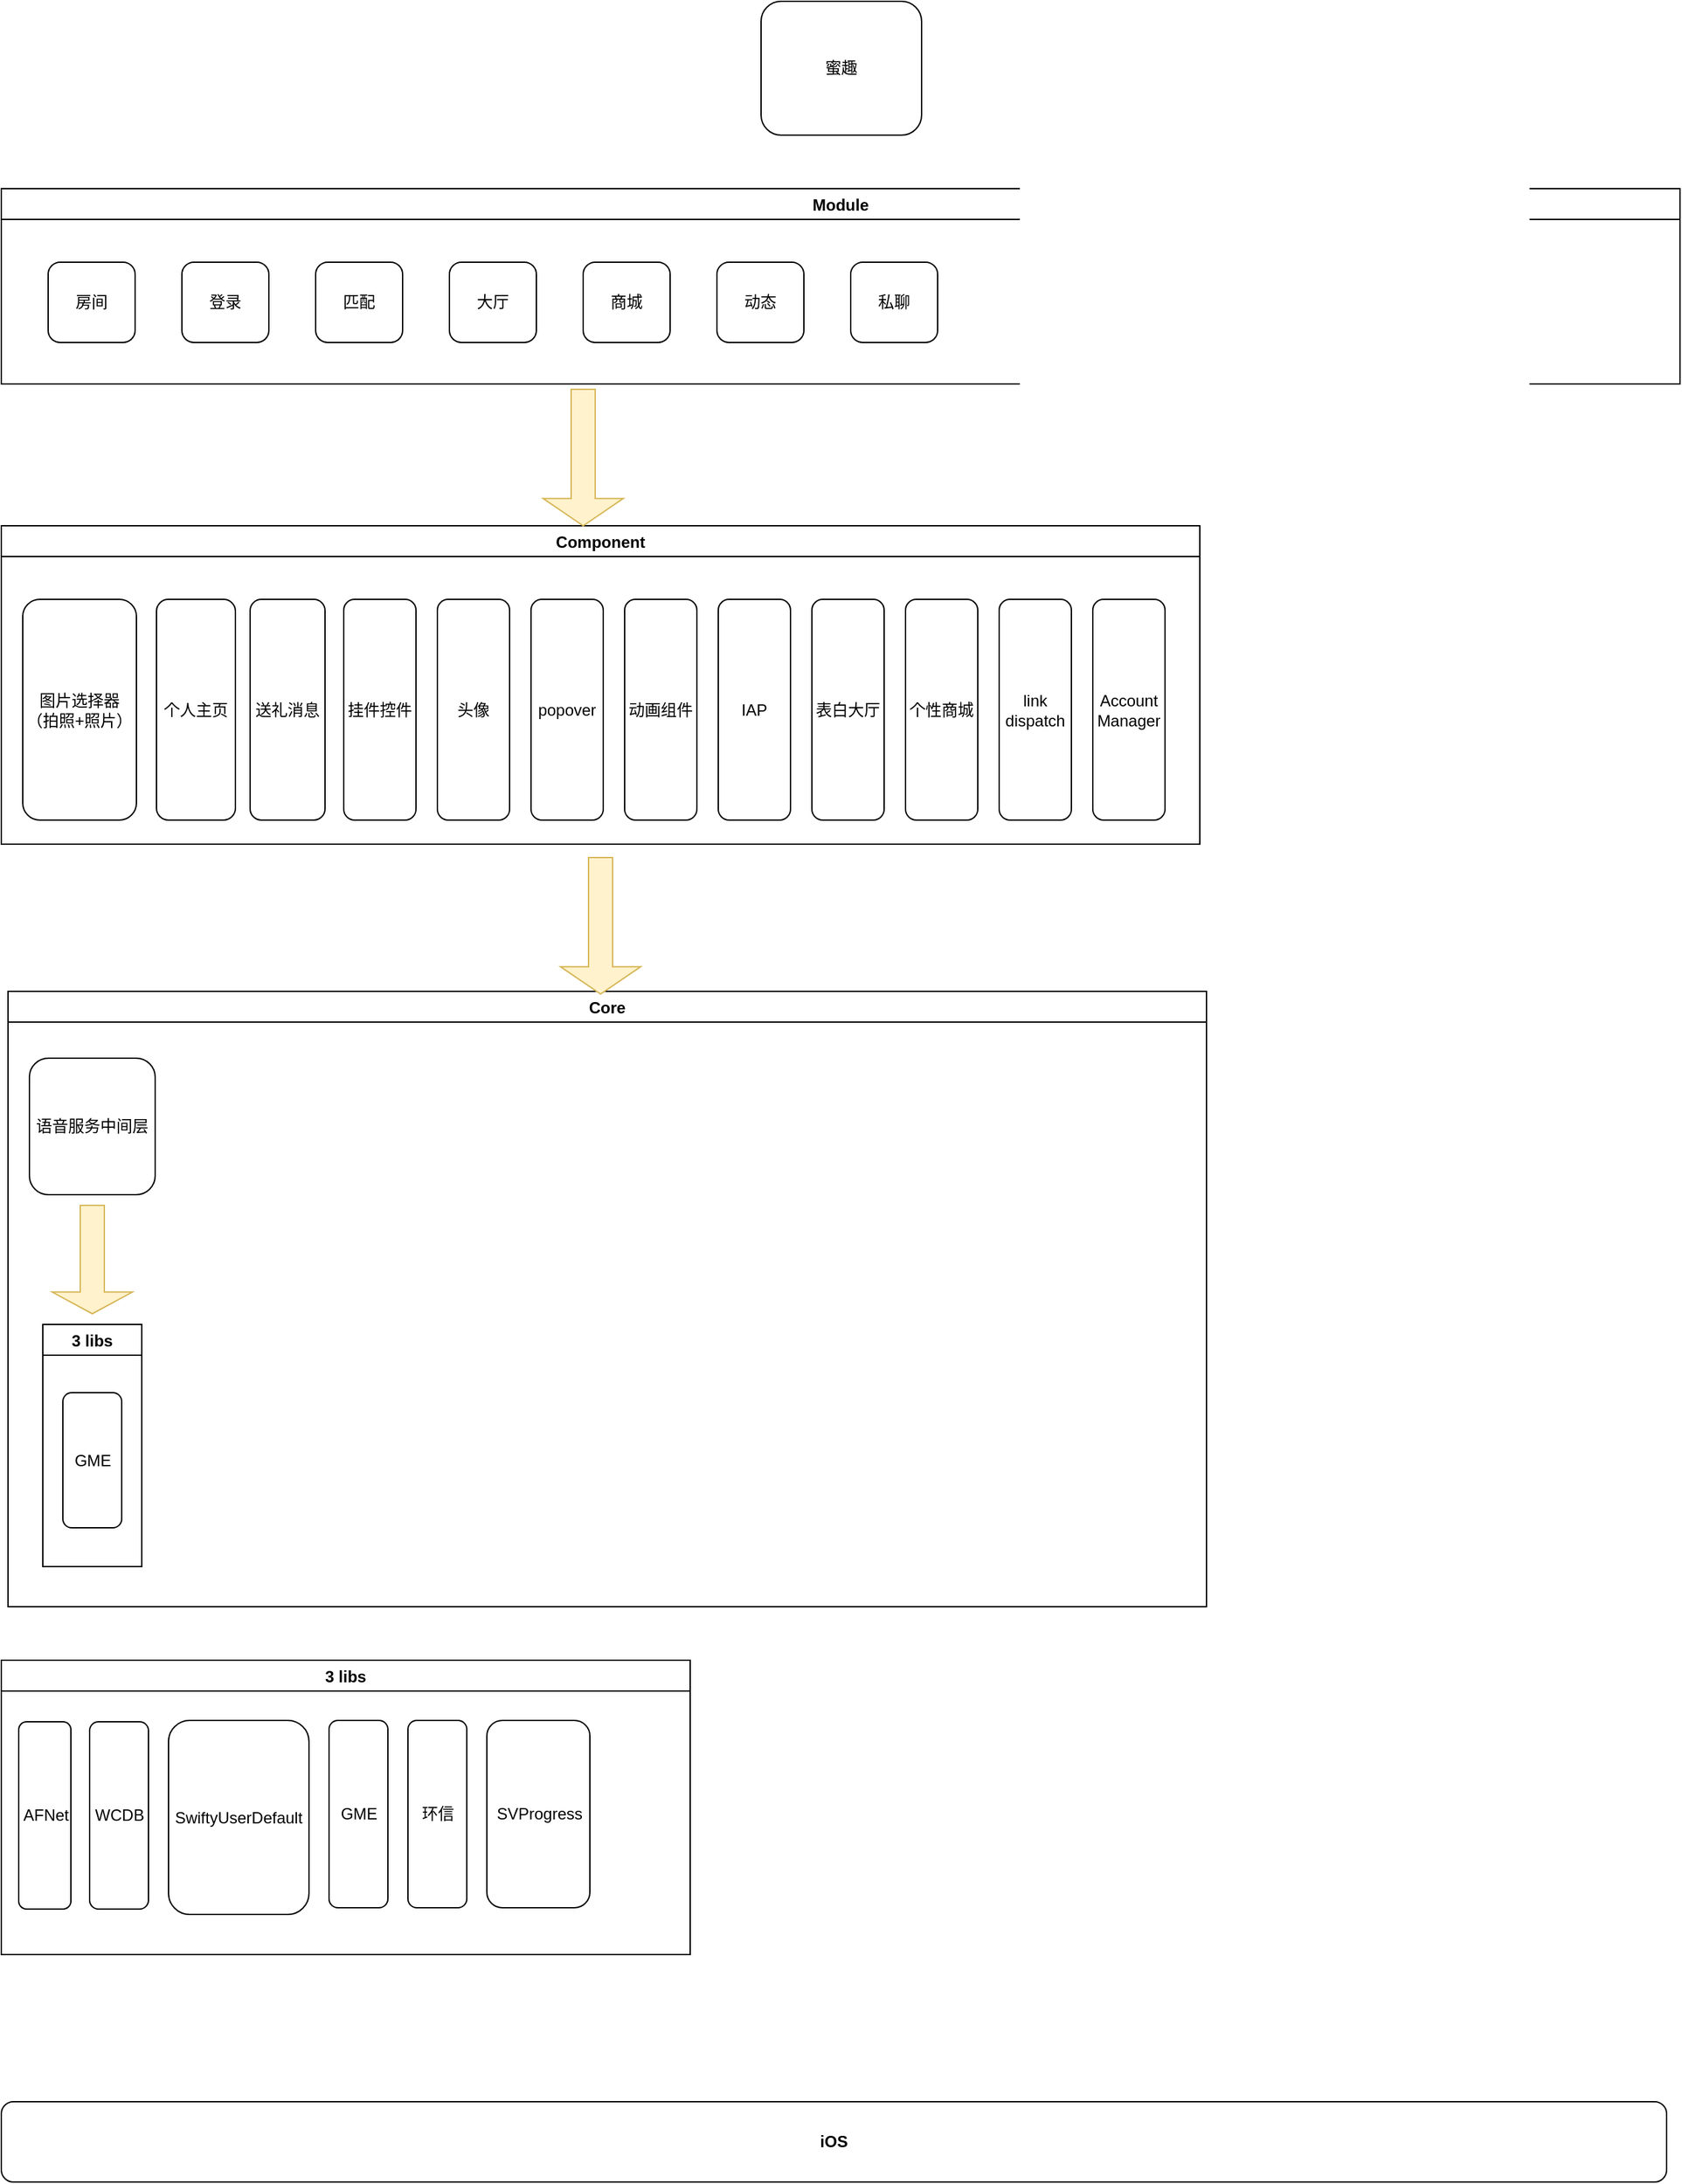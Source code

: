 <mxfile version="12.3.2" type="github" pages="1"><diagram id="XCuIl56tU6z1rCXFtDXj" name="第 1 页"><mxGraphModel dx="1224" dy="913" grid="1" gridSize="10" guides="1" tooltips="1" connect="1" arrows="1" fold="1" page="1" pageScale="1" pageWidth="1400" pageHeight="850" math="0" shadow="0"><root><mxCell id="0"/><mxCell id="1" parent="0"/><mxCell id="sV-RxkAL44uyi-jARKH1-1" value="蜜趣" style="rounded=1;whiteSpace=wrap;html=1;" vertex="1" parent="1"><mxGeometry x="663" y="70" width="120" height="100" as="geometry"/></mxCell><mxCell id="sV-RxkAL44uyi-jARKH1-2" value="Module" style="swimlane;" vertex="1" parent="1"><mxGeometry x="95" y="210" width="1255" height="146" as="geometry"/></mxCell><mxCell id="sV-RxkAL44uyi-jARKH1-3" value="房间" style="rounded=1;whiteSpace=wrap;html=1;" vertex="1" parent="sV-RxkAL44uyi-jARKH1-2"><mxGeometry x="35" y="55" width="65" height="60" as="geometry"/></mxCell><mxCell id="sV-RxkAL44uyi-jARKH1-4" value="登录" style="rounded=1;whiteSpace=wrap;html=1;" vertex="1" parent="sV-RxkAL44uyi-jARKH1-2"><mxGeometry x="135" y="55" width="65" height="60" as="geometry"/></mxCell><mxCell id="sV-RxkAL44uyi-jARKH1-5" value="匹配" style="rounded=1;whiteSpace=wrap;html=1;" vertex="1" parent="sV-RxkAL44uyi-jARKH1-2"><mxGeometry x="235" y="55" width="65" height="60" as="geometry"/></mxCell><mxCell id="sV-RxkAL44uyi-jARKH1-6" value="大厅" style="rounded=1;whiteSpace=wrap;html=1;" vertex="1" parent="sV-RxkAL44uyi-jARKH1-2"><mxGeometry x="335" y="55" width="65" height="60" as="geometry"/></mxCell><mxCell id="sV-RxkAL44uyi-jARKH1-7" value="商城" style="rounded=1;whiteSpace=wrap;html=1;" vertex="1" parent="sV-RxkAL44uyi-jARKH1-2"><mxGeometry x="435" y="55" width="65" height="60" as="geometry"/></mxCell><mxCell id="sV-RxkAL44uyi-jARKH1-8" value="动态" style="rounded=1;whiteSpace=wrap;html=1;" vertex="1" parent="sV-RxkAL44uyi-jARKH1-2"><mxGeometry x="535" y="55" width="65" height="60" as="geometry"/></mxCell><mxCell id="sV-RxkAL44uyi-jARKH1-9" value="私聊" style="rounded=1;whiteSpace=wrap;html=1;" vertex="1" parent="sV-RxkAL44uyi-jARKH1-2"><mxGeometry x="635" y="55" width="65" height="60" as="geometry"/></mxCell><mxCell id="sV-RxkAL44uyi-jARKH1-11" value="Component" style="swimlane;" vertex="1" parent="1"><mxGeometry x="95" y="462" width="896" height="238" as="geometry"/></mxCell><mxCell id="sV-RxkAL44uyi-jARKH1-12" value="图片选择器（拍照+照片）" style="rounded=1;whiteSpace=wrap;html=1;" vertex="1" parent="sV-RxkAL44uyi-jARKH1-11"><mxGeometry x="16" y="55" width="85" height="165" as="geometry"/></mxCell><mxCell id="sV-RxkAL44uyi-jARKH1-19" value="个人主页" style="rounded=1;whiteSpace=wrap;html=1;" vertex="1" parent="sV-RxkAL44uyi-jARKH1-11"><mxGeometry x="116" y="55" width="59" height="165" as="geometry"/></mxCell><mxCell id="sV-RxkAL44uyi-jARKH1-23" value="送礼消息" style="rounded=1;whiteSpace=wrap;html=1;" vertex="1" parent="sV-RxkAL44uyi-jARKH1-11"><mxGeometry x="186" y="55" width="56" height="165" as="geometry"/></mxCell><mxCell id="sV-RxkAL44uyi-jARKH1-24" value="挂件控件" style="rounded=1;whiteSpace=wrap;html=1;" vertex="1" parent="sV-RxkAL44uyi-jARKH1-11"><mxGeometry x="256" y="55" width="54" height="165" as="geometry"/></mxCell><mxCell id="sV-RxkAL44uyi-jARKH1-25" value="头像" style="rounded=1;whiteSpace=wrap;html=1;" vertex="1" parent="sV-RxkAL44uyi-jARKH1-11"><mxGeometry x="326" y="55" width="54" height="165" as="geometry"/></mxCell><mxCell id="sV-RxkAL44uyi-jARKH1-32" value="popover" style="rounded=1;whiteSpace=wrap;html=1;" vertex="1" parent="sV-RxkAL44uyi-jARKH1-11"><mxGeometry x="396" y="55" width="54" height="165" as="geometry"/></mxCell><mxCell id="sV-RxkAL44uyi-jARKH1-40" value="动画组件" style="rounded=1;whiteSpace=wrap;html=1;" vertex="1" parent="sV-RxkAL44uyi-jARKH1-11"><mxGeometry x="466" y="55" width="54" height="165" as="geometry"/></mxCell><mxCell id="sV-RxkAL44uyi-jARKH1-41" value="IAP" style="rounded=1;whiteSpace=wrap;html=1;" vertex="1" parent="sV-RxkAL44uyi-jARKH1-11"><mxGeometry x="536" y="55" width="54" height="165" as="geometry"/></mxCell><mxCell id="sV-RxkAL44uyi-jARKH1-42" value="表白大厅" style="rounded=1;whiteSpace=wrap;html=1;" vertex="1" parent="sV-RxkAL44uyi-jARKH1-11"><mxGeometry x="606" y="55" width="54" height="165" as="geometry"/></mxCell><mxCell id="sV-RxkAL44uyi-jARKH1-43" value="个性商城" style="rounded=1;whiteSpace=wrap;html=1;" vertex="1" parent="sV-RxkAL44uyi-jARKH1-11"><mxGeometry x="676" y="55" width="54" height="165" as="geometry"/></mxCell><mxCell id="sV-RxkAL44uyi-jARKH1-55" value="link dispatch" style="rounded=1;whiteSpace=wrap;html=1;" vertex="1" parent="sV-RxkAL44uyi-jARKH1-11"><mxGeometry x="746" y="55" width="54" height="165" as="geometry"/></mxCell><mxCell id="sV-RxkAL44uyi-jARKH1-56" value="Account Manager" style="rounded=1;whiteSpace=wrap;html=1;" vertex="1" parent="sV-RxkAL44uyi-jARKH1-11"><mxGeometry x="816" y="55" width="54" height="165" as="geometry"/></mxCell><mxCell id="sV-RxkAL44uyi-jARKH1-58" value="" style="shape=singleArrow;direction=south;whiteSpace=wrap;html=1;fillColor=#fff2cc;strokeColor=#d6b656;" vertex="1" parent="1"><mxGeometry x="500" y="360" width="60" height="102" as="geometry"/></mxCell><mxCell id="sV-RxkAL44uyi-jARKH1-60" value="Core" style="swimlane;" vertex="1" parent="1"><mxGeometry x="100" y="810" width="896" height="460" as="geometry"/></mxCell><mxCell id="sV-RxkAL44uyi-jARKH1-89" value="语音服务中间层" style="rounded=1;whiteSpace=wrap;html=1;labelBackgroundColor=none;" vertex="1" parent="sV-RxkAL44uyi-jARKH1-60"><mxGeometry x="16" y="50" width="94" height="102" as="geometry"/></mxCell><mxCell id="sV-RxkAL44uyi-jARKH1-90" value="3 libs" style="swimlane;labelBackgroundColor=none;" vertex="1" parent="sV-RxkAL44uyi-jARKH1-60"><mxGeometry x="26" y="249" width="74" height="181" as="geometry"/></mxCell><mxCell id="sV-RxkAL44uyi-jARKH1-94" value="GME" style="rounded=1;html=1;" vertex="1" parent="sV-RxkAL44uyi-jARKH1-90"><mxGeometry x="15" y="51" width="44" height="101" as="geometry"/></mxCell><mxCell id="sV-RxkAL44uyi-jARKH1-97" value="" style="shape=singleArrow;direction=south;whiteSpace=wrap;html=1;fillColor=#fff2cc;strokeColor=#d6b656;" vertex="1" parent="sV-RxkAL44uyi-jARKH1-60"><mxGeometry x="33" y="160" width="60" height="81" as="geometry"/></mxCell><mxCell id="sV-RxkAL44uyi-jARKH1-73" value="" style="shape=singleArrow;direction=south;whiteSpace=wrap;html=1;fillColor=#fff2cc;strokeColor=#d6b656;" vertex="1" parent="1"><mxGeometry x="513" y="710" width="60" height="102" as="geometry"/></mxCell><mxCell id="sV-RxkAL44uyi-jARKH1-77" value="3 libs" style="swimlane;labelBackgroundColor=none;" vertex="1" parent="1"><mxGeometry x="95" y="1310" width="515" height="220" as="geometry"/></mxCell><mxCell id="sV-RxkAL44uyi-jARKH1-78" value="AFNet" style="rounded=1;html=1;" vertex="1" parent="sV-RxkAL44uyi-jARKH1-77"><mxGeometry x="13" y="46" width="39" height="140" as="geometry"/></mxCell><mxCell id="sV-RxkAL44uyi-jARKH1-79" value="WCDB" style="rounded=1;html=1;" vertex="1" parent="sV-RxkAL44uyi-jARKH1-77"><mxGeometry x="66" y="46" width="44" height="140" as="geometry"/></mxCell><mxCell id="sV-RxkAL44uyi-jARKH1-84" value="SwiftyUserDefault" style="rounded=1;html=1;labelBackgroundColor=none;labelPosition=center;verticalLabelPosition=middle;align=center;verticalAlign=middle;whiteSpace=wrap;" vertex="1" parent="sV-RxkAL44uyi-jARKH1-77"><mxGeometry x="125" y="45" width="105" height="145" as="geometry"/></mxCell><mxCell id="sV-RxkAL44uyi-jARKH1-86" value="GME" style="rounded=1;html=1;" vertex="1" parent="sV-RxkAL44uyi-jARKH1-77"><mxGeometry x="245" y="45" width="44" height="140" as="geometry"/></mxCell><mxCell id="sV-RxkAL44uyi-jARKH1-87" value="环信" style="rounded=1;html=1;" vertex="1" parent="sV-RxkAL44uyi-jARKH1-77"><mxGeometry x="304" y="45" width="44" height="140" as="geometry"/></mxCell><mxCell id="sV-RxkAL44uyi-jARKH1-88" value="SVProgress" style="rounded=1;html=1;" vertex="1" parent="sV-RxkAL44uyi-jARKH1-77"><mxGeometry x="363" y="45" width="77" height="140" as="geometry"/></mxCell><mxCell id="sV-RxkAL44uyi-jARKH1-83" value="&lt;b&gt;iOS&lt;/b&gt;" style="rounded=1;whiteSpace=wrap;html=1;" vertex="1" parent="1"><mxGeometry x="95" y="1640" width="1245" height="60" as="geometry"/></mxCell></root></mxGraphModel></diagram></mxfile>